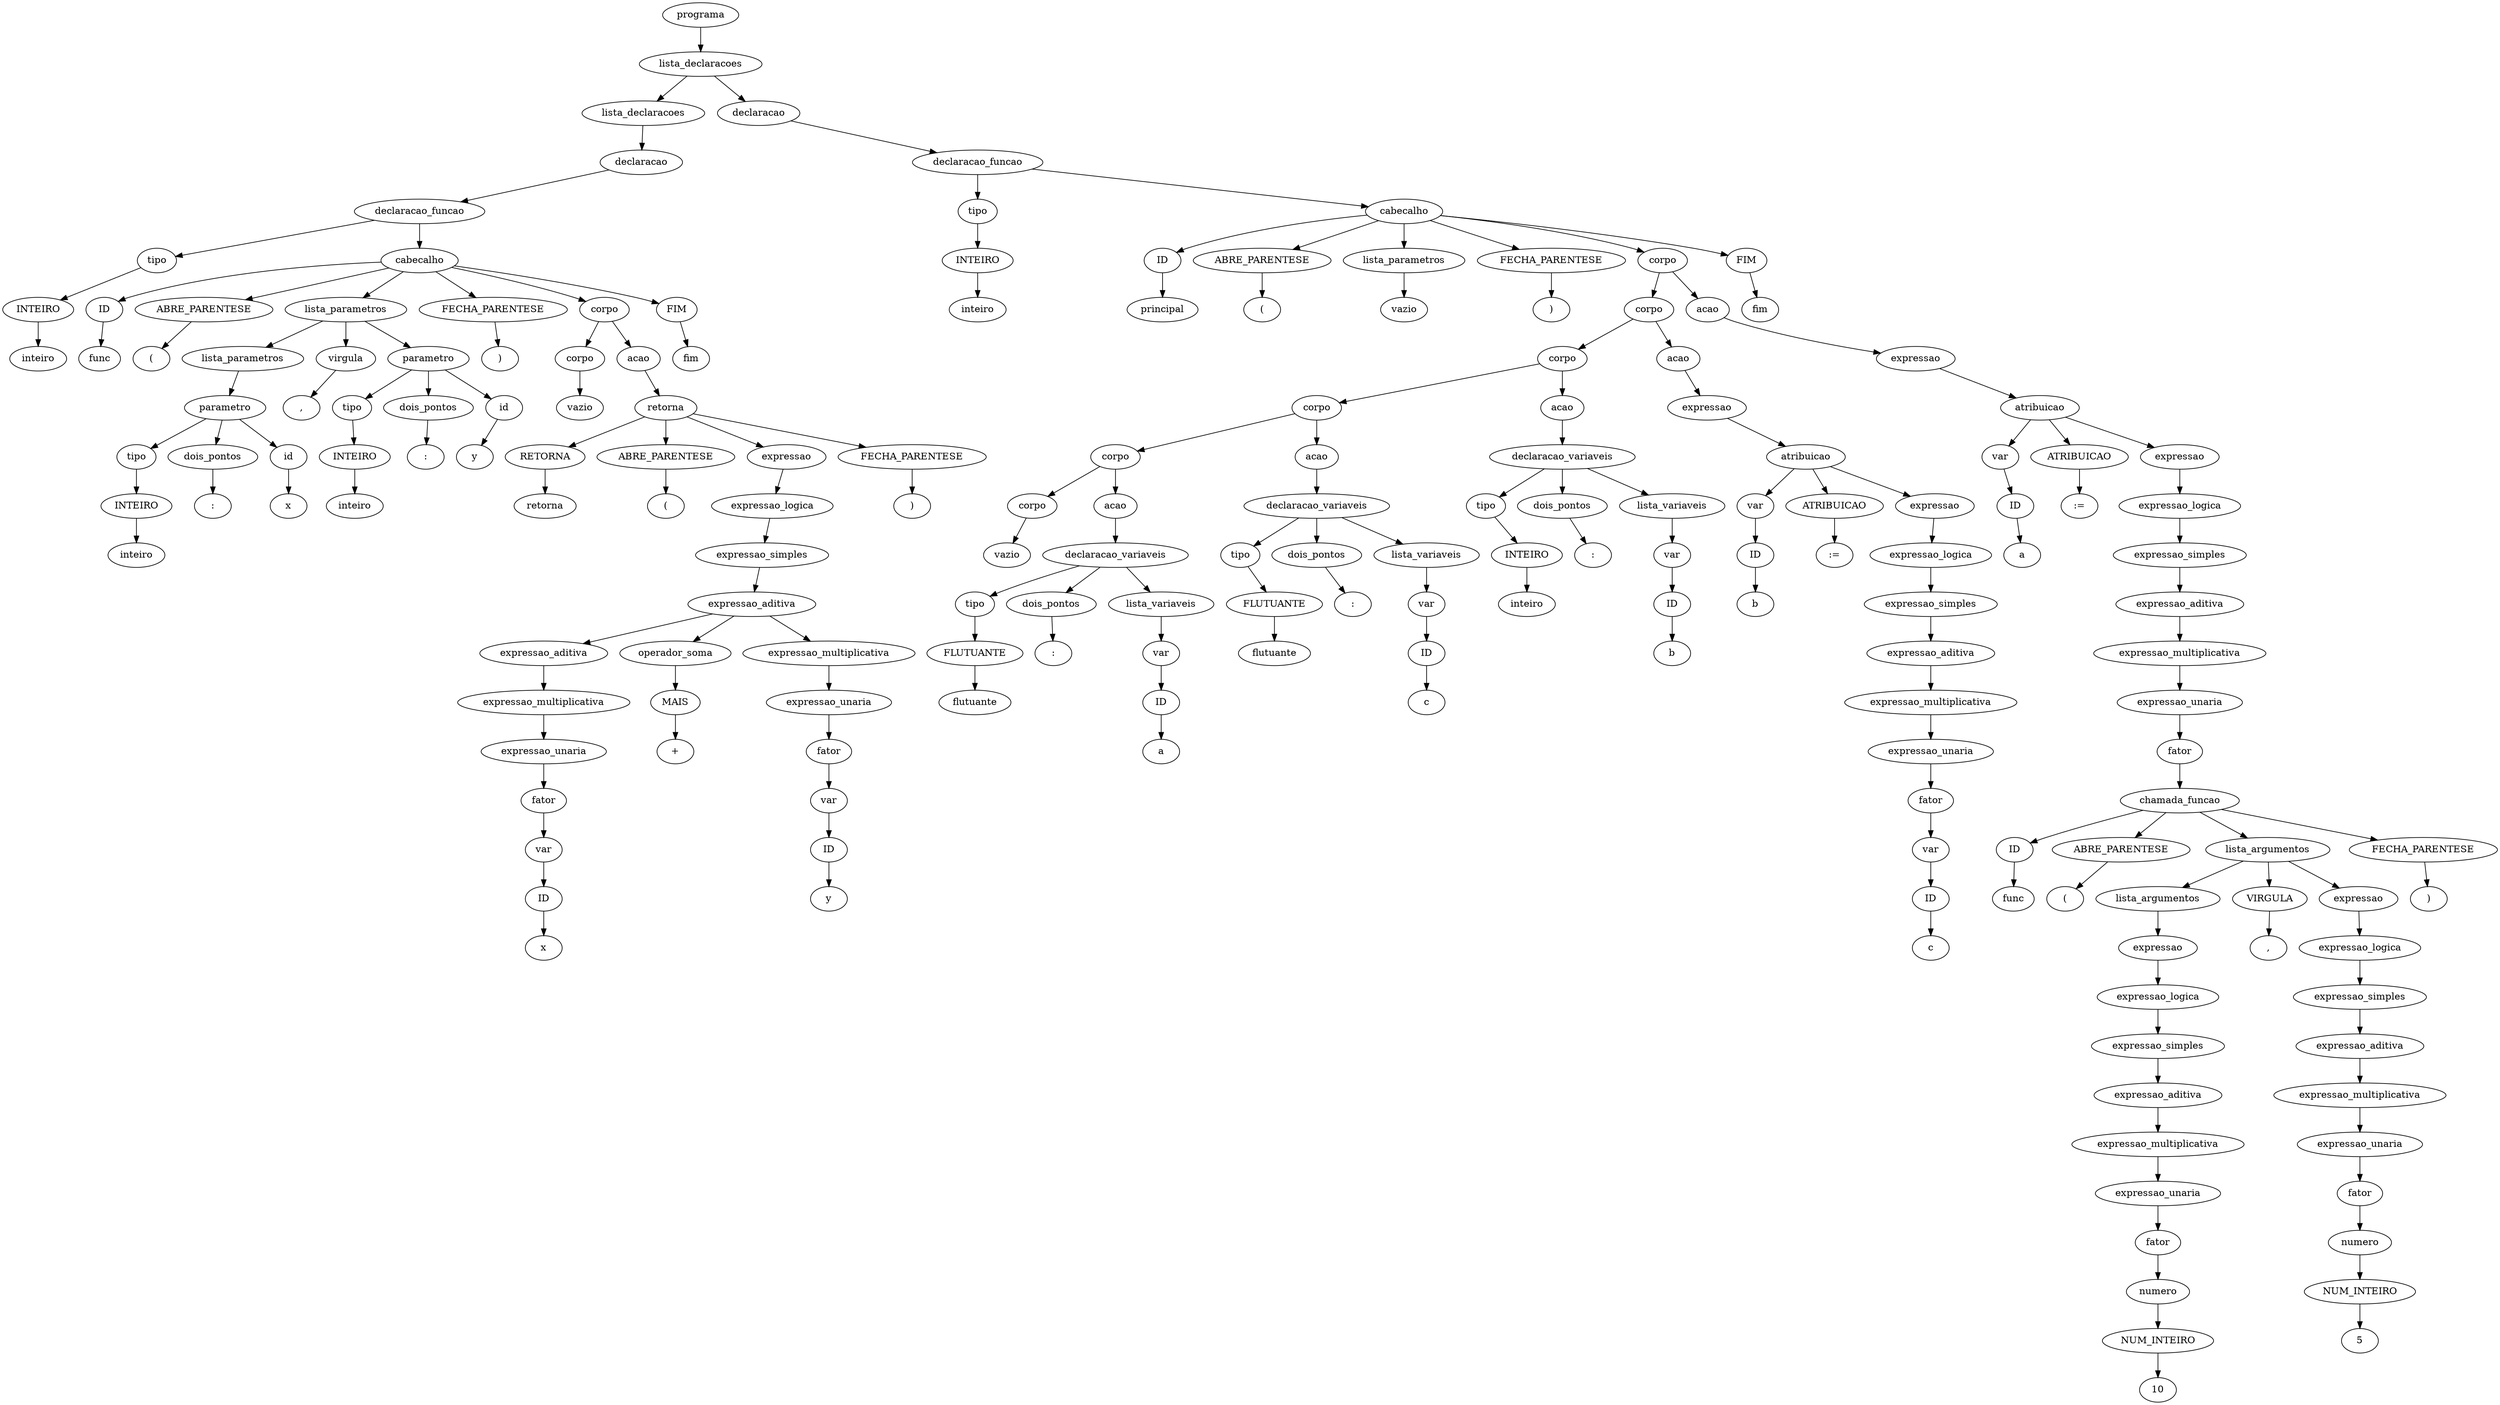 digraph tree {
    "0x7f381ba7d4c0" [label="programa"];
    "0x7f381ba7daf0" [label="lista_declaracoes"];
    "0x7f381ba7dfa0" [label="lista_declaracoes"];
    "0x7f381ba7d1c0" [label="declaracao"];
    "0x7f381ba7d970" [label="declaracao_funcao"];
    "0x7f381ba7d6a0" [label="tipo"];
    "0x7f381ba7d5b0" [label="INTEIRO"];
    "0x7f381ba7d250" [label="inteiro"];
    "0x7f381ba7d820" [label="cabecalho"];
    "0x7f381ba9b2e0" [label="ID"];
    "0x7f381ba9b310" [label="func"];
    "0x7f381ba9b100" [label="ABRE_PARENTESE"];
    "0x7f381ba9b1c0" [label="("];
    "0x7f381ba7d730" [label="lista_parametros"];
    "0x7f381ba7d040" [label="lista_parametros"];
    "0x7f381ba7d610" [label="parametro"];
    "0x7f381ba7d640" [label="tipo"];
    "0x7f381ba7d2b0" [label="INTEIRO"];
    "0x7f381ba7d760" [label="inteiro"];
    "0x7f381ba7d340" [label="dois_pontos"];
    "0x7f381ba7d8b0" [label=":"];
    "0x7f381ba7d8e0" [label="id"];
    "0x7f381ba7d910" [label="x"];
    "0x7f381ba7d9a0" [label="virgula"];
    "0x7f381ba7d7c0" [label=","];
    "0x7f381ba7d580" [label="parametro"];
    "0x7f381ba7d790" [label="tipo"];
    "0x7f381ba7d880" [label="INTEIRO"];
    "0x7f381ba7d9d0" [label="inteiro"];
    "0x7f381ba7d700" [label="dois_pontos"];
    "0x7f381ba7db20" [label=":"];
    "0x7f381ba7db50" [label="id"];
    "0x7f381ba7db80" [label="y"];
    "0x7f381ba9b0a0" [label="FECHA_PARENTESE"];
    "0x7f381ba9b340" [label=")"];
    "0x7f381ba7dc40" [label="corpo"];
    "0x7f381ba7d850" [label="corpo"];
    "0x7f381ba7d940" [label="vazio"];
    "0x7f381ba7dc10" [label="acao"];
    "0x7f381ba7de50" [label="retorna"];
    "0x7f381ba7ddf0" [label="RETORNA"];
    "0x7f381ba9b1f0" [label="retorna"];
    "0x7f381ba9b220" [label="ABRE_PARENTESE"];
    "0x7f381ba9b250" [label="("];
    "0x7f381ba9b0d0" [label="expressao"];
    "0x7f381ba7dee0" [label="expressao_logica"];
    "0x7f381ba7ddc0" [label="expressao_simples"];
    "0x7f381ba7deb0" [label="expressao_aditiva"];
    "0x7f381ba7dca0" [label="expressao_aditiva"];
    "0x7f381ba7dd90" [label="expressao_multiplicativa"];
    "0x7f381ba7da00" [label="expressao_unaria"];
    "0x7f381ba7dc70" [label="fator"];
    "0x7f381ba7d7f0" [label="var"];
    "0x7f381ba7da60" [label="ID"];
    "0x7f381ba7dd60" [label="x"];
    "0x7f381ba7df10" [label="operador_soma"];
    "0x7f381ba7dd30" [label="MAIS"];
    "0x7f381ba7de20" [label="+"];
    "0x7f381ba9b070" [label="expressao_multiplicativa"];
    "0x7f381ba7df40" [label="expressao_unaria"];
    "0x7f381ba7de80" [label="fator"];
    "0x7f381ba7dcd0" [label="var"];
    "0x7f381ba7dd00" [label="ID"];
    "0x7f381ba9b040" [label="y"];
    "0x7f381ba9b280" [label="FECHA_PARENTESE"];
    "0x7f381ba9b2b0" [label=")"];
    "0x7f381ba9b370" [label="FIM"];
    "0x7f381ba9b3a0" [label="fim"];
    "0x7f381ba7d2e0" [label="declaracao"];
    "0x7f381ba7d460" [label="declaracao_funcao"];
    "0x7f381ba7d4f0" [label="tipo"];
    "0x7f381ba7d5e0" [label="INTEIRO"];
    "0x7f381ba7dbe0" [label="inteiro"];
    "0x7f381ba9bc10" [label="cabecalho"];
    "0x7f381ba2b0d0" [label="ID"];
    "0x7f381ba2b070" [label="principal"];
    "0x7f381ba2b9d0" [label="ABRE_PARENTESE"];
    "0x7f381ba2ba00" [label="("];
    "0x7f381ba9b190" [label="lista_parametros"];
    "0x7f381ba7df70" [label="vazio"];
    "0x7f381ba2ba30" [label="FECHA_PARENTESE"];
    "0x7f381ba2ba60" [label=")"];
    "0x7f381ba2b940" [label="corpo"];
    "0x7f381ba9bf10" [label="corpo"];
    "0x7f381ba9bb20" [label="corpo"];
    "0x7f381ba9b8e0" [label="corpo"];
    "0x7f381ba9b6a0" [label="corpo"];
    "0x7f381ba9b520" [label="corpo"];
    "0x7f381ba7da90" [label="vazio"];
    "0x7f381ba9b550" [label="acao"];
    "0x7f381ba9b640" [label="declaracao_variaveis"];
    "0x7f381ba9b130" [label="tipo"];
    "0x7f381ba9b490" [label="FLUTUANTE"];
    "0x7f381ba9b610" [label="flutuante"];
    "0x7f381ba9b700" [label="dois_pontos"];
    "0x7f381ba9b820" [label=":"];
    "0x7f381ba9b670" [label="lista_variaveis"];
    "0x7f381ba9b4c0" [label="var"];
    "0x7f381ba9b460" [label="ID"];
    "0x7f381ba9b760" [label="a"];
    "0x7f381ba9b7f0" [label="acao"];
    "0x7f381ba9b880" [label="declaracao_variaveis"];
    "0x7f381ba9b430" [label="tipo"];
    "0x7f381ba9b4f0" [label="FLUTUANTE"];
    "0x7f381ba9b850" [label="flutuante"];
    "0x7f381ba9b940" [label="dois_pontos"];
    "0x7f381ba9ba60" [label=":"];
    "0x7f381ba9b8b0" [label="lista_variaveis"];
    "0x7f381ba9b730" [label="var"];
    "0x7f381ba9b6d0" [label="ID"];
    "0x7f381ba9b9a0" [label="c"];
    "0x7f381ba9ba30" [label="acao"];
    "0x7f381ba9bac0" [label="declaracao_variaveis"];
    "0x7f381ba9b5e0" [label="tipo"];
    "0x7f381ba9b580" [label="INTEIRO"];
    "0x7f381ba9ba90" [label="inteiro"];
    "0x7f381ba9bb80" [label="dois_pontos"];
    "0x7f381ba9bca0" [label=":"];
    "0x7f381ba9baf0" [label="lista_variaveis"];
    "0x7f381ba9b970" [label="var"];
    "0x7f381ba9b910" [label="ID"];
    "0x7f381ba9bbe0" [label="b"];
    "0x7f381ba9bf40" [label="acao"];
    "0x7f381ba9bc70" [label="expressao"];
    "0x7f381ba9bee0" [label="atribuicao"];
    "0x7f381ba9b7c0" [label="var"];
    "0x7f381ba9b5b0" [label="ID"];
    "0x7f381ba9bcd0" [label="b"];
    "0x7f381ba9bf70" [label="ATRIBUICAO"];
    "0x7f381ba2b040" [label=":="];
    "0x7f381ba9beb0" [label="expressao"];
    "0x7f381ba9be80" [label="expressao_logica"];
    "0x7f381ba9bdc0" [label="expressao_simples"];
    "0x7f381ba9bd60" [label="expressao_aditiva"];
    "0x7f381ba9be50" [label="expressao_multiplicativa"];
    "0x7f381ba9bd00" [label="expressao_unaria"];
    "0x7f381ba9bd30" [label="fator"];
    "0x7f381ba9bbb0" [label="var"];
    "0x7f381ba9bb50" [label="ID"];
    "0x7f381ba9be20" [label="c"];
    "0x7f381ba2b6a0" [label="acao"];
    "0x7f381ba9bfa0" [label="expressao"];
    "0x7f381ba2b160" [label="atribuicao"];
    "0x7f381ba9ba00" [label="var"];
    "0x7f381ba9b790" [label="ID"];
    "0x7f381ba9bc40" [label="a"];
    "0x7f381ba2b730" [label="ATRIBUICAO"];
    "0x7f381ba2b910" [label=":="];
    "0x7f381ba2b130" [label="expressao"];
    "0x7f381ba2b8e0" [label="expressao_logica"];
    "0x7f381ba2b7f0" [label="expressao_simples"];
    "0x7f381ba2b100" [label="expressao_aditiva"];
    "0x7f381ba2b8b0" [label="expressao_multiplicativa"];
    "0x7f381ba2b790" [label="expressao_unaria"];
    "0x7f381ba2b850" [label="fator"];
    "0x7f381ba2b3d0" [label="chamada_funcao"];
    "0x7f381ba2b460" [label="ID"];
    "0x7f381ba2b220" [label="func"];
    "0x7f381ba2b250" [label="ABRE_PARENTESE"];
    "0x7f381ba2b670" [label="("];
    "0x7f381ba2b640" [label="lista_argumentos"];
    "0x7f381ba2b370" [label="lista_argumentos"];
    "0x7f381ba2b340" [label="expressao"];
    "0x7f381ba2b310" [label="expressao_logica"];
    "0x7f381ba2b280" [label="expressao_simples"];
    "0x7f381ba2b1f0" [label="expressao_aditiva"];
    "0x7f381ba2b2e0" [label="expressao_multiplicativa"];
    "0x7f381ba9b9d0" [label="expressao_unaria"];
    "0x7f381ba2b1c0" [label="fator"];
    "0x7f381ba9bdf0" [label="numero"];
    "0x7f381ba9bd90" [label="NUM_INTEIRO"];
    "0x7f381ba2b2b0" [label="10"];
    "0x7f381ba2b6d0" [label="VIRGULA"];
    "0x7f381ba2b760" [label=","];
    "0x7f381ba2b610" [label="expressao"];
    "0x7f381ba2b5e0" [label="expressao_logica"];
    "0x7f381ba2b550" [label="expressao_simples"];
    "0x7f381ba2b4c0" [label="expressao_aditiva"];
    "0x7f381ba2b5b0" [label="expressao_multiplicativa"];
    "0x7f381ba2b400" [label="expressao_unaria"];
    "0x7f381ba2b490" [label="fator"];
    "0x7f381ba2b3a0" [label="numero"];
    "0x7f381ba2b430" [label="NUM_INTEIRO"];
    "0x7f381ba2b580" [label="5"];
    "0x7f381ba2b700" [label="FECHA_PARENTESE"];
    "0x7f381ba2b880" [label=")"];
    "0x7f381ba2ba90" [label="FIM"];
    "0x7f381ba2bac0" [label="fim"];
    "0x7f381ba7d4c0" -> "0x7f381ba7daf0";
    "0x7f381ba7daf0" -> "0x7f381ba7dfa0";
    "0x7f381ba7daf0" -> "0x7f381ba7d2e0";
    "0x7f381ba7dfa0" -> "0x7f381ba7d1c0";
    "0x7f381ba7d1c0" -> "0x7f381ba7d970";
    "0x7f381ba7d970" -> "0x7f381ba7d6a0";
    "0x7f381ba7d970" -> "0x7f381ba7d820";
    "0x7f381ba7d6a0" -> "0x7f381ba7d5b0";
    "0x7f381ba7d5b0" -> "0x7f381ba7d250";
    "0x7f381ba7d820" -> "0x7f381ba9b2e0";
    "0x7f381ba7d820" -> "0x7f381ba9b100";
    "0x7f381ba7d820" -> "0x7f381ba7d730";
    "0x7f381ba7d820" -> "0x7f381ba9b0a0";
    "0x7f381ba7d820" -> "0x7f381ba7dc40";
    "0x7f381ba7d820" -> "0x7f381ba9b370";
    "0x7f381ba9b2e0" -> "0x7f381ba9b310";
    "0x7f381ba9b100" -> "0x7f381ba9b1c0";
    "0x7f381ba7d730" -> "0x7f381ba7d040";
    "0x7f381ba7d730" -> "0x7f381ba7d9a0";
    "0x7f381ba7d730" -> "0x7f381ba7d580";
    "0x7f381ba7d040" -> "0x7f381ba7d610";
    "0x7f381ba7d610" -> "0x7f381ba7d640";
    "0x7f381ba7d610" -> "0x7f381ba7d340";
    "0x7f381ba7d610" -> "0x7f381ba7d8e0";
    "0x7f381ba7d640" -> "0x7f381ba7d2b0";
    "0x7f381ba7d2b0" -> "0x7f381ba7d760";
    "0x7f381ba7d340" -> "0x7f381ba7d8b0";
    "0x7f381ba7d8e0" -> "0x7f381ba7d910";
    "0x7f381ba7d9a0" -> "0x7f381ba7d7c0";
    "0x7f381ba7d580" -> "0x7f381ba7d790";
    "0x7f381ba7d580" -> "0x7f381ba7d700";
    "0x7f381ba7d580" -> "0x7f381ba7db50";
    "0x7f381ba7d790" -> "0x7f381ba7d880";
    "0x7f381ba7d880" -> "0x7f381ba7d9d0";
    "0x7f381ba7d700" -> "0x7f381ba7db20";
    "0x7f381ba7db50" -> "0x7f381ba7db80";
    "0x7f381ba9b0a0" -> "0x7f381ba9b340";
    "0x7f381ba7dc40" -> "0x7f381ba7d850";
    "0x7f381ba7dc40" -> "0x7f381ba7dc10";
    "0x7f381ba7d850" -> "0x7f381ba7d940";
    "0x7f381ba7dc10" -> "0x7f381ba7de50";
    "0x7f381ba7de50" -> "0x7f381ba7ddf0";
    "0x7f381ba7de50" -> "0x7f381ba9b220";
    "0x7f381ba7de50" -> "0x7f381ba9b0d0";
    "0x7f381ba7de50" -> "0x7f381ba9b280";
    "0x7f381ba7ddf0" -> "0x7f381ba9b1f0";
    "0x7f381ba9b220" -> "0x7f381ba9b250";
    "0x7f381ba9b0d0" -> "0x7f381ba7dee0";
    "0x7f381ba7dee0" -> "0x7f381ba7ddc0";
    "0x7f381ba7ddc0" -> "0x7f381ba7deb0";
    "0x7f381ba7deb0" -> "0x7f381ba7dca0";
    "0x7f381ba7deb0" -> "0x7f381ba7df10";
    "0x7f381ba7deb0" -> "0x7f381ba9b070";
    "0x7f381ba7dca0" -> "0x7f381ba7dd90";
    "0x7f381ba7dd90" -> "0x7f381ba7da00";
    "0x7f381ba7da00" -> "0x7f381ba7dc70";
    "0x7f381ba7dc70" -> "0x7f381ba7d7f0";
    "0x7f381ba7d7f0" -> "0x7f381ba7da60";
    "0x7f381ba7da60" -> "0x7f381ba7dd60";
    "0x7f381ba7df10" -> "0x7f381ba7dd30";
    "0x7f381ba7dd30" -> "0x7f381ba7de20";
    "0x7f381ba9b070" -> "0x7f381ba7df40";
    "0x7f381ba7df40" -> "0x7f381ba7de80";
    "0x7f381ba7de80" -> "0x7f381ba7dcd0";
    "0x7f381ba7dcd0" -> "0x7f381ba7dd00";
    "0x7f381ba7dd00" -> "0x7f381ba9b040";
    "0x7f381ba9b280" -> "0x7f381ba9b2b0";
    "0x7f381ba9b370" -> "0x7f381ba9b3a0";
    "0x7f381ba7d2e0" -> "0x7f381ba7d460";
    "0x7f381ba7d460" -> "0x7f381ba7d4f0";
    "0x7f381ba7d460" -> "0x7f381ba9bc10";
    "0x7f381ba7d4f0" -> "0x7f381ba7d5e0";
    "0x7f381ba7d5e0" -> "0x7f381ba7dbe0";
    "0x7f381ba9bc10" -> "0x7f381ba2b0d0";
    "0x7f381ba9bc10" -> "0x7f381ba2b9d0";
    "0x7f381ba9bc10" -> "0x7f381ba9b190";
    "0x7f381ba9bc10" -> "0x7f381ba2ba30";
    "0x7f381ba9bc10" -> "0x7f381ba2b940";
    "0x7f381ba9bc10" -> "0x7f381ba2ba90";
    "0x7f381ba2b0d0" -> "0x7f381ba2b070";
    "0x7f381ba2b9d0" -> "0x7f381ba2ba00";
    "0x7f381ba9b190" -> "0x7f381ba7df70";
    "0x7f381ba2ba30" -> "0x7f381ba2ba60";
    "0x7f381ba2b940" -> "0x7f381ba9bf10";
    "0x7f381ba2b940" -> "0x7f381ba2b6a0";
    "0x7f381ba9bf10" -> "0x7f381ba9bb20";
    "0x7f381ba9bf10" -> "0x7f381ba9bf40";
    "0x7f381ba9bb20" -> "0x7f381ba9b8e0";
    "0x7f381ba9bb20" -> "0x7f381ba9ba30";
    "0x7f381ba9b8e0" -> "0x7f381ba9b6a0";
    "0x7f381ba9b8e0" -> "0x7f381ba9b7f0";
    "0x7f381ba9b6a0" -> "0x7f381ba9b520";
    "0x7f381ba9b6a0" -> "0x7f381ba9b550";
    "0x7f381ba9b520" -> "0x7f381ba7da90";
    "0x7f381ba9b550" -> "0x7f381ba9b640";
    "0x7f381ba9b640" -> "0x7f381ba9b130";
    "0x7f381ba9b640" -> "0x7f381ba9b700";
    "0x7f381ba9b640" -> "0x7f381ba9b670";
    "0x7f381ba9b130" -> "0x7f381ba9b490";
    "0x7f381ba9b490" -> "0x7f381ba9b610";
    "0x7f381ba9b700" -> "0x7f381ba9b820";
    "0x7f381ba9b670" -> "0x7f381ba9b4c0";
    "0x7f381ba9b4c0" -> "0x7f381ba9b460";
    "0x7f381ba9b460" -> "0x7f381ba9b760";
    "0x7f381ba9b7f0" -> "0x7f381ba9b880";
    "0x7f381ba9b880" -> "0x7f381ba9b430";
    "0x7f381ba9b880" -> "0x7f381ba9b940";
    "0x7f381ba9b880" -> "0x7f381ba9b8b0";
    "0x7f381ba9b430" -> "0x7f381ba9b4f0";
    "0x7f381ba9b4f0" -> "0x7f381ba9b850";
    "0x7f381ba9b940" -> "0x7f381ba9ba60";
    "0x7f381ba9b8b0" -> "0x7f381ba9b730";
    "0x7f381ba9b730" -> "0x7f381ba9b6d0";
    "0x7f381ba9b6d0" -> "0x7f381ba9b9a0";
    "0x7f381ba9ba30" -> "0x7f381ba9bac0";
    "0x7f381ba9bac0" -> "0x7f381ba9b5e0";
    "0x7f381ba9bac0" -> "0x7f381ba9bb80";
    "0x7f381ba9bac0" -> "0x7f381ba9baf0";
    "0x7f381ba9b5e0" -> "0x7f381ba9b580";
    "0x7f381ba9b580" -> "0x7f381ba9ba90";
    "0x7f381ba9bb80" -> "0x7f381ba9bca0";
    "0x7f381ba9baf0" -> "0x7f381ba9b970";
    "0x7f381ba9b970" -> "0x7f381ba9b910";
    "0x7f381ba9b910" -> "0x7f381ba9bbe0";
    "0x7f381ba9bf40" -> "0x7f381ba9bc70";
    "0x7f381ba9bc70" -> "0x7f381ba9bee0";
    "0x7f381ba9bee0" -> "0x7f381ba9b7c0";
    "0x7f381ba9bee0" -> "0x7f381ba9bf70";
    "0x7f381ba9bee0" -> "0x7f381ba9beb0";
    "0x7f381ba9b7c0" -> "0x7f381ba9b5b0";
    "0x7f381ba9b5b0" -> "0x7f381ba9bcd0";
    "0x7f381ba9bf70" -> "0x7f381ba2b040";
    "0x7f381ba9beb0" -> "0x7f381ba9be80";
    "0x7f381ba9be80" -> "0x7f381ba9bdc0";
    "0x7f381ba9bdc0" -> "0x7f381ba9bd60";
    "0x7f381ba9bd60" -> "0x7f381ba9be50";
    "0x7f381ba9be50" -> "0x7f381ba9bd00";
    "0x7f381ba9bd00" -> "0x7f381ba9bd30";
    "0x7f381ba9bd30" -> "0x7f381ba9bbb0";
    "0x7f381ba9bbb0" -> "0x7f381ba9bb50";
    "0x7f381ba9bb50" -> "0x7f381ba9be20";
    "0x7f381ba2b6a0" -> "0x7f381ba9bfa0";
    "0x7f381ba9bfa0" -> "0x7f381ba2b160";
    "0x7f381ba2b160" -> "0x7f381ba9ba00";
    "0x7f381ba2b160" -> "0x7f381ba2b730";
    "0x7f381ba2b160" -> "0x7f381ba2b130";
    "0x7f381ba9ba00" -> "0x7f381ba9b790";
    "0x7f381ba9b790" -> "0x7f381ba9bc40";
    "0x7f381ba2b730" -> "0x7f381ba2b910";
    "0x7f381ba2b130" -> "0x7f381ba2b8e0";
    "0x7f381ba2b8e0" -> "0x7f381ba2b7f0";
    "0x7f381ba2b7f0" -> "0x7f381ba2b100";
    "0x7f381ba2b100" -> "0x7f381ba2b8b0";
    "0x7f381ba2b8b0" -> "0x7f381ba2b790";
    "0x7f381ba2b790" -> "0x7f381ba2b850";
    "0x7f381ba2b850" -> "0x7f381ba2b3d0";
    "0x7f381ba2b3d0" -> "0x7f381ba2b460";
    "0x7f381ba2b3d0" -> "0x7f381ba2b250";
    "0x7f381ba2b3d0" -> "0x7f381ba2b640";
    "0x7f381ba2b3d0" -> "0x7f381ba2b700";
    "0x7f381ba2b460" -> "0x7f381ba2b220";
    "0x7f381ba2b250" -> "0x7f381ba2b670";
    "0x7f381ba2b640" -> "0x7f381ba2b370";
    "0x7f381ba2b640" -> "0x7f381ba2b6d0";
    "0x7f381ba2b640" -> "0x7f381ba2b610";
    "0x7f381ba2b370" -> "0x7f381ba2b340";
    "0x7f381ba2b340" -> "0x7f381ba2b310";
    "0x7f381ba2b310" -> "0x7f381ba2b280";
    "0x7f381ba2b280" -> "0x7f381ba2b1f0";
    "0x7f381ba2b1f0" -> "0x7f381ba2b2e0";
    "0x7f381ba2b2e0" -> "0x7f381ba9b9d0";
    "0x7f381ba9b9d0" -> "0x7f381ba2b1c0";
    "0x7f381ba2b1c0" -> "0x7f381ba9bdf0";
    "0x7f381ba9bdf0" -> "0x7f381ba9bd90";
    "0x7f381ba9bd90" -> "0x7f381ba2b2b0";
    "0x7f381ba2b6d0" -> "0x7f381ba2b760";
    "0x7f381ba2b610" -> "0x7f381ba2b5e0";
    "0x7f381ba2b5e0" -> "0x7f381ba2b550";
    "0x7f381ba2b550" -> "0x7f381ba2b4c0";
    "0x7f381ba2b4c0" -> "0x7f381ba2b5b0";
    "0x7f381ba2b5b0" -> "0x7f381ba2b400";
    "0x7f381ba2b400" -> "0x7f381ba2b490";
    "0x7f381ba2b490" -> "0x7f381ba2b3a0";
    "0x7f381ba2b3a0" -> "0x7f381ba2b430";
    "0x7f381ba2b430" -> "0x7f381ba2b580";
    "0x7f381ba2b700" -> "0x7f381ba2b880";
    "0x7f381ba2ba90" -> "0x7f381ba2bac0";
}
